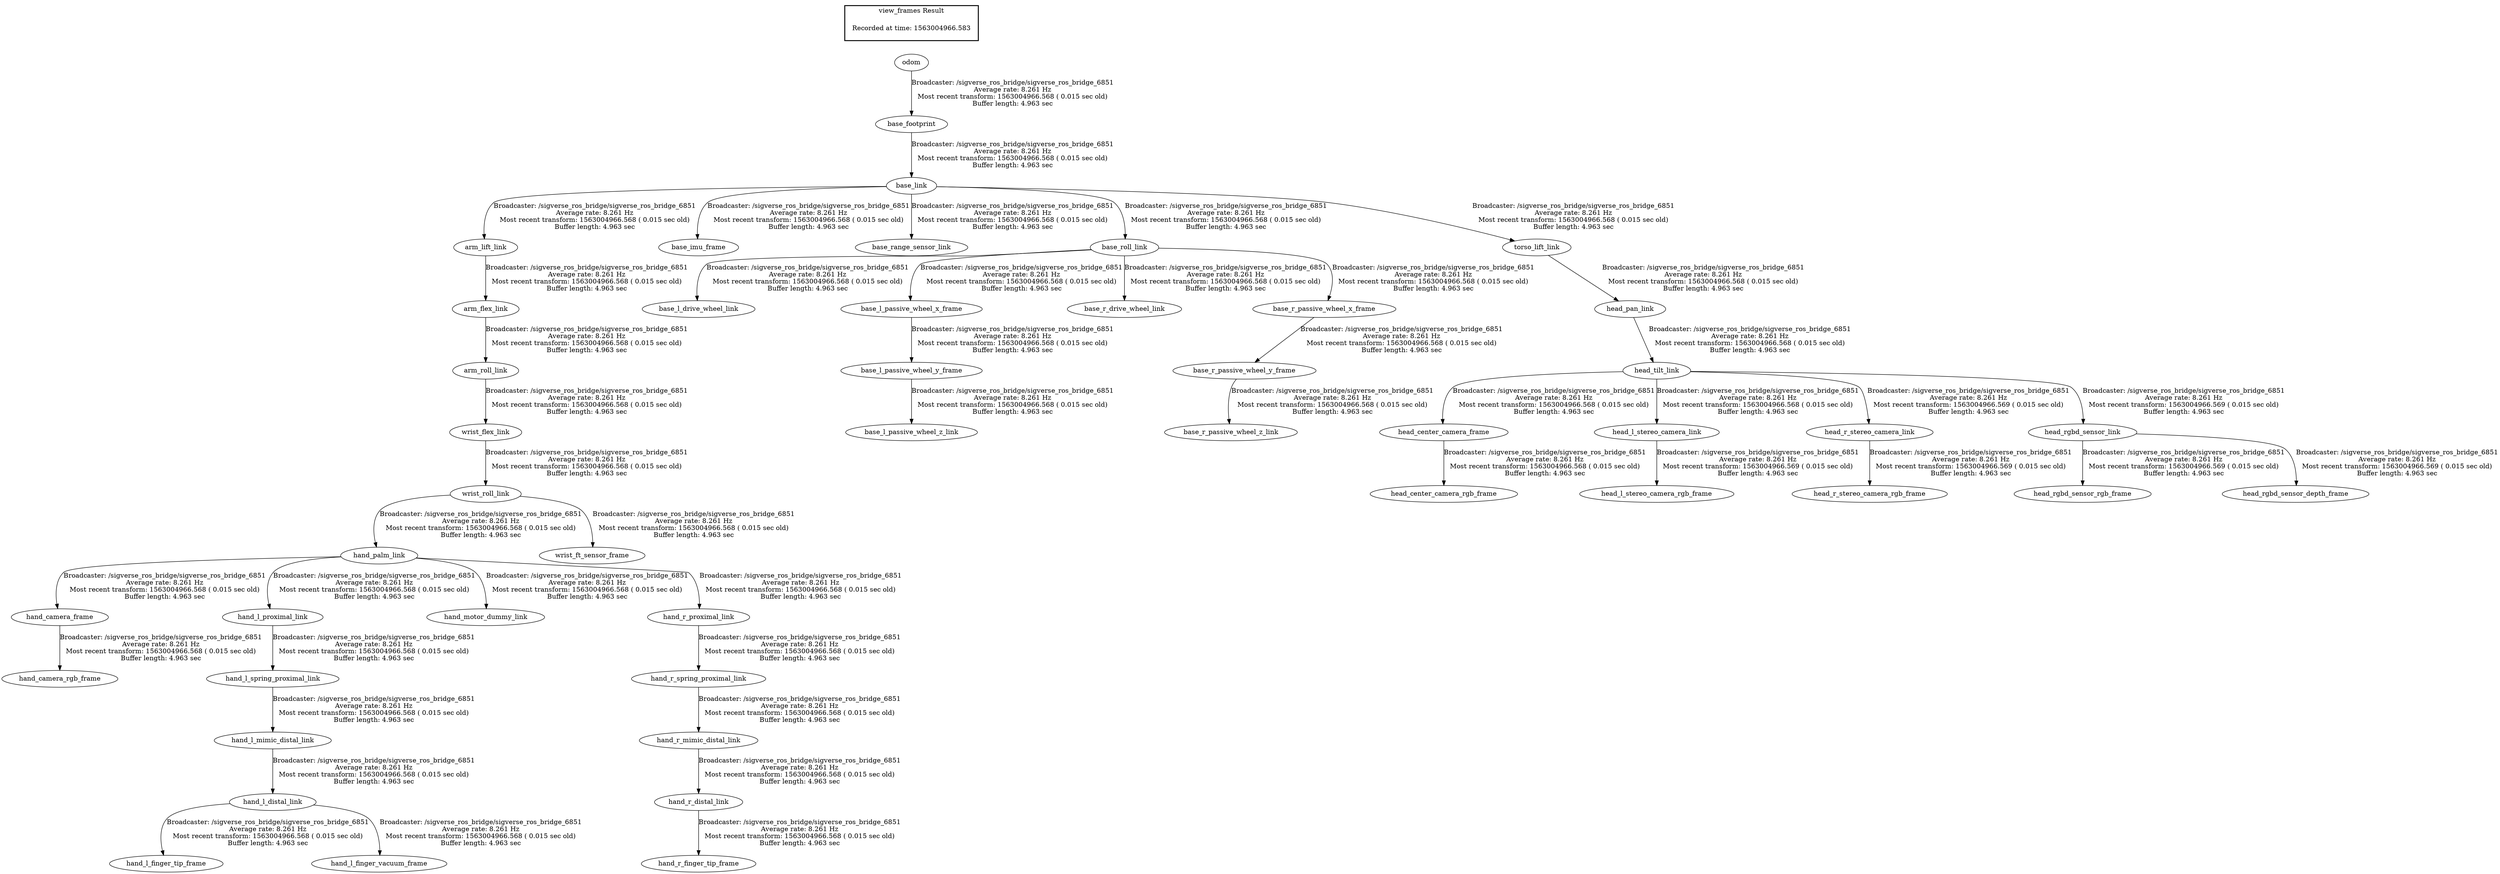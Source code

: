 digraph G {
"odom" -> "base_footprint"[label="Broadcaster: /sigverse_ros_bridge/sigverse_ros_bridge_6851\nAverage rate: 8.261 Hz\nMost recent transform: 1563004966.568 ( 0.015 sec old)\nBuffer length: 4.963 sec\n"];
"base_footprint" -> "base_link"[label="Broadcaster: /sigverse_ros_bridge/sigverse_ros_bridge_6851\nAverage rate: 8.261 Hz\nMost recent transform: 1563004966.568 ( 0.015 sec old)\nBuffer length: 4.963 sec\n"];
"base_link" -> "arm_lift_link"[label="Broadcaster: /sigverse_ros_bridge/sigverse_ros_bridge_6851\nAverage rate: 8.261 Hz\nMost recent transform: 1563004966.568 ( 0.015 sec old)\nBuffer length: 4.963 sec\n"];
"arm_lift_link" -> "arm_flex_link"[label="Broadcaster: /sigverse_ros_bridge/sigverse_ros_bridge_6851\nAverage rate: 8.261 Hz\nMost recent transform: 1563004966.568 ( 0.015 sec old)\nBuffer length: 4.963 sec\n"];
"arm_flex_link" -> "arm_roll_link"[label="Broadcaster: /sigverse_ros_bridge/sigverse_ros_bridge_6851\nAverage rate: 8.261 Hz\nMost recent transform: 1563004966.568 ( 0.015 sec old)\nBuffer length: 4.963 sec\n"];
"arm_roll_link" -> "wrist_flex_link"[label="Broadcaster: /sigverse_ros_bridge/sigverse_ros_bridge_6851\nAverage rate: 8.261 Hz\nMost recent transform: 1563004966.568 ( 0.015 sec old)\nBuffer length: 4.963 sec\n"];
"wrist_flex_link" -> "wrist_roll_link"[label="Broadcaster: /sigverse_ros_bridge/sigverse_ros_bridge_6851\nAverage rate: 8.261 Hz\nMost recent transform: 1563004966.568 ( 0.015 sec old)\nBuffer length: 4.963 sec\n"];
"wrist_roll_link" -> "hand_palm_link"[label="Broadcaster: /sigverse_ros_bridge/sigverse_ros_bridge_6851\nAverage rate: 8.261 Hz\nMost recent transform: 1563004966.568 ( 0.015 sec old)\nBuffer length: 4.963 sec\n"];
"hand_palm_link" -> "hand_camera_frame"[label="Broadcaster: /sigverse_ros_bridge/sigverse_ros_bridge_6851\nAverage rate: 8.261 Hz\nMost recent transform: 1563004966.568 ( 0.015 sec old)\nBuffer length: 4.963 sec\n"];
"hand_camera_frame" -> "hand_camera_rgb_frame"[label="Broadcaster: /sigverse_ros_bridge/sigverse_ros_bridge_6851\nAverage rate: 8.261 Hz\nMost recent transform: 1563004966.568 ( 0.015 sec old)\nBuffer length: 4.963 sec\n"];
"hand_palm_link" -> "hand_l_proximal_link"[label="Broadcaster: /sigverse_ros_bridge/sigverse_ros_bridge_6851\nAverage rate: 8.261 Hz\nMost recent transform: 1563004966.568 ( 0.015 sec old)\nBuffer length: 4.963 sec\n"];
"hand_l_proximal_link" -> "hand_l_spring_proximal_link"[label="Broadcaster: /sigverse_ros_bridge/sigverse_ros_bridge_6851\nAverage rate: 8.261 Hz\nMost recent transform: 1563004966.568 ( 0.015 sec old)\nBuffer length: 4.963 sec\n"];
"hand_l_spring_proximal_link" -> "hand_l_mimic_distal_link"[label="Broadcaster: /sigverse_ros_bridge/sigverse_ros_bridge_6851\nAverage rate: 8.261 Hz\nMost recent transform: 1563004966.568 ( 0.015 sec old)\nBuffer length: 4.963 sec\n"];
"hand_l_mimic_distal_link" -> "hand_l_distal_link"[label="Broadcaster: /sigverse_ros_bridge/sigverse_ros_bridge_6851\nAverage rate: 8.261 Hz\nMost recent transform: 1563004966.568 ( 0.015 sec old)\nBuffer length: 4.963 sec\n"];
"hand_l_distal_link" -> "hand_l_finger_tip_frame"[label="Broadcaster: /sigverse_ros_bridge/sigverse_ros_bridge_6851\nAverage rate: 8.261 Hz\nMost recent transform: 1563004966.568 ( 0.015 sec old)\nBuffer length: 4.963 sec\n"];
"hand_l_distal_link" -> "hand_l_finger_vacuum_frame"[label="Broadcaster: /sigverse_ros_bridge/sigverse_ros_bridge_6851\nAverage rate: 8.261 Hz\nMost recent transform: 1563004966.568 ( 0.015 sec old)\nBuffer length: 4.963 sec\n"];
"hand_palm_link" -> "hand_motor_dummy_link"[label="Broadcaster: /sigverse_ros_bridge/sigverse_ros_bridge_6851\nAverage rate: 8.261 Hz\nMost recent transform: 1563004966.568 ( 0.015 sec old)\nBuffer length: 4.963 sec\n"];
"hand_palm_link" -> "hand_r_proximal_link"[label="Broadcaster: /sigverse_ros_bridge/sigverse_ros_bridge_6851\nAverage rate: 8.261 Hz\nMost recent transform: 1563004966.568 ( 0.015 sec old)\nBuffer length: 4.963 sec\n"];
"hand_r_proximal_link" -> "hand_r_spring_proximal_link"[label="Broadcaster: /sigverse_ros_bridge/sigverse_ros_bridge_6851\nAverage rate: 8.261 Hz\nMost recent transform: 1563004966.568 ( 0.015 sec old)\nBuffer length: 4.963 sec\n"];
"hand_r_spring_proximal_link" -> "hand_r_mimic_distal_link"[label="Broadcaster: /sigverse_ros_bridge/sigverse_ros_bridge_6851\nAverage rate: 8.261 Hz\nMost recent transform: 1563004966.568 ( 0.015 sec old)\nBuffer length: 4.963 sec\n"];
"hand_r_mimic_distal_link" -> "hand_r_distal_link"[label="Broadcaster: /sigverse_ros_bridge/sigverse_ros_bridge_6851\nAverage rate: 8.261 Hz\nMost recent transform: 1563004966.568 ( 0.015 sec old)\nBuffer length: 4.963 sec\n"];
"hand_r_distal_link" -> "hand_r_finger_tip_frame"[label="Broadcaster: /sigverse_ros_bridge/sigverse_ros_bridge_6851\nAverage rate: 8.261 Hz\nMost recent transform: 1563004966.568 ( 0.015 sec old)\nBuffer length: 4.963 sec\n"];
"wrist_roll_link" -> "wrist_ft_sensor_frame"[label="Broadcaster: /sigverse_ros_bridge/sigverse_ros_bridge_6851\nAverage rate: 8.261 Hz\nMost recent transform: 1563004966.568 ( 0.015 sec old)\nBuffer length: 4.963 sec\n"];
"base_link" -> "base_imu_frame"[label="Broadcaster: /sigverse_ros_bridge/sigverse_ros_bridge_6851\nAverage rate: 8.261 Hz\nMost recent transform: 1563004966.568 ( 0.015 sec old)\nBuffer length: 4.963 sec\n"];
"base_link" -> "base_range_sensor_link"[label="Broadcaster: /sigverse_ros_bridge/sigverse_ros_bridge_6851\nAverage rate: 8.261 Hz\nMost recent transform: 1563004966.568 ( 0.015 sec old)\nBuffer length: 4.963 sec\n"];
"base_link" -> "base_roll_link"[label="Broadcaster: /sigverse_ros_bridge/sigverse_ros_bridge_6851\nAverage rate: 8.261 Hz\nMost recent transform: 1563004966.568 ( 0.015 sec old)\nBuffer length: 4.963 sec\n"];
"base_roll_link" -> "base_l_drive_wheel_link"[label="Broadcaster: /sigverse_ros_bridge/sigverse_ros_bridge_6851\nAverage rate: 8.261 Hz\nMost recent transform: 1563004966.568 ( 0.015 sec old)\nBuffer length: 4.963 sec\n"];
"base_roll_link" -> "base_l_passive_wheel_x_frame"[label="Broadcaster: /sigverse_ros_bridge/sigverse_ros_bridge_6851\nAverage rate: 8.261 Hz\nMost recent transform: 1563004966.568 ( 0.015 sec old)\nBuffer length: 4.963 sec\n"];
"base_l_passive_wheel_x_frame" -> "base_l_passive_wheel_y_frame"[label="Broadcaster: /sigverse_ros_bridge/sigverse_ros_bridge_6851\nAverage rate: 8.261 Hz\nMost recent transform: 1563004966.568 ( 0.015 sec old)\nBuffer length: 4.963 sec\n"];
"base_l_passive_wheel_y_frame" -> "base_l_passive_wheel_z_link"[label="Broadcaster: /sigverse_ros_bridge/sigverse_ros_bridge_6851\nAverage rate: 8.261 Hz\nMost recent transform: 1563004966.568 ( 0.015 sec old)\nBuffer length: 4.963 sec\n"];
"base_roll_link" -> "base_r_drive_wheel_link"[label="Broadcaster: /sigverse_ros_bridge/sigverse_ros_bridge_6851\nAverage rate: 8.261 Hz\nMost recent transform: 1563004966.568 ( 0.015 sec old)\nBuffer length: 4.963 sec\n"];
"base_roll_link" -> "base_r_passive_wheel_x_frame"[label="Broadcaster: /sigverse_ros_bridge/sigverse_ros_bridge_6851\nAverage rate: 8.261 Hz\nMost recent transform: 1563004966.568 ( 0.015 sec old)\nBuffer length: 4.963 sec\n"];
"base_r_passive_wheel_x_frame" -> "base_r_passive_wheel_y_frame"[label="Broadcaster: /sigverse_ros_bridge/sigverse_ros_bridge_6851\nAverage rate: 8.261 Hz\nMost recent transform: 1563004966.568 ( 0.015 sec old)\nBuffer length: 4.963 sec\n"];
"base_r_passive_wheel_y_frame" -> "base_r_passive_wheel_z_link"[label="Broadcaster: /sigverse_ros_bridge/sigverse_ros_bridge_6851\nAverage rate: 8.261 Hz\nMost recent transform: 1563004966.568 ( 0.015 sec old)\nBuffer length: 4.963 sec\n"];
"base_link" -> "torso_lift_link"[label="Broadcaster: /sigverse_ros_bridge/sigverse_ros_bridge_6851\nAverage rate: 8.261 Hz\nMost recent transform: 1563004966.568 ( 0.015 sec old)\nBuffer length: 4.963 sec\n"];
"torso_lift_link" -> "head_pan_link"[label="Broadcaster: /sigverse_ros_bridge/sigverse_ros_bridge_6851\nAverage rate: 8.261 Hz\nMost recent transform: 1563004966.568 ( 0.015 sec old)\nBuffer length: 4.963 sec\n"];
"head_pan_link" -> "head_tilt_link"[label="Broadcaster: /sigverse_ros_bridge/sigverse_ros_bridge_6851\nAverage rate: 8.261 Hz\nMost recent transform: 1563004966.568 ( 0.015 sec old)\nBuffer length: 4.963 sec\n"];
"head_tilt_link" -> "head_center_camera_frame"[label="Broadcaster: /sigverse_ros_bridge/sigverse_ros_bridge_6851\nAverage rate: 8.261 Hz\nMost recent transform: 1563004966.568 ( 0.015 sec old)\nBuffer length: 4.963 sec\n"];
"head_center_camera_frame" -> "head_center_camera_rgb_frame"[label="Broadcaster: /sigverse_ros_bridge/sigverse_ros_bridge_6851\nAverage rate: 8.261 Hz\nMost recent transform: 1563004966.568 ( 0.015 sec old)\nBuffer length: 4.963 sec\n"];
"head_tilt_link" -> "head_l_stereo_camera_link"[label="Broadcaster: /sigverse_ros_bridge/sigverse_ros_bridge_6851\nAverage rate: 8.261 Hz\nMost recent transform: 1563004966.568 ( 0.015 sec old)\nBuffer length: 4.963 sec\n"];
"head_l_stereo_camera_link" -> "head_l_stereo_camera_rgb_frame"[label="Broadcaster: /sigverse_ros_bridge/sigverse_ros_bridge_6851\nAverage rate: 8.261 Hz\nMost recent transform: 1563004966.569 ( 0.015 sec old)\nBuffer length: 4.963 sec\n"];
"head_tilt_link" -> "head_r_stereo_camera_link"[label="Broadcaster: /sigverse_ros_bridge/sigverse_ros_bridge_6851\nAverage rate: 8.261 Hz\nMost recent transform: 1563004966.569 ( 0.015 sec old)\nBuffer length: 4.963 sec\n"];
"head_r_stereo_camera_link" -> "head_r_stereo_camera_rgb_frame"[label="Broadcaster: /sigverse_ros_bridge/sigverse_ros_bridge_6851\nAverage rate: 8.261 Hz\nMost recent transform: 1563004966.569 ( 0.015 sec old)\nBuffer length: 4.963 sec\n"];
"head_tilt_link" -> "head_rgbd_sensor_link"[label="Broadcaster: /sigverse_ros_bridge/sigverse_ros_bridge_6851\nAverage rate: 8.261 Hz\nMost recent transform: 1563004966.569 ( 0.015 sec old)\nBuffer length: 4.963 sec\n"];
"head_rgbd_sensor_link" -> "head_rgbd_sensor_rgb_frame"[label="Broadcaster: /sigverse_ros_bridge/sigverse_ros_bridge_6851\nAverage rate: 8.261 Hz\nMost recent transform: 1563004966.569 ( 0.015 sec old)\nBuffer length: 4.963 sec\n"];
"head_rgbd_sensor_link" -> "head_rgbd_sensor_depth_frame"[label="Broadcaster: /sigverse_ros_bridge/sigverse_ros_bridge_6851\nAverage rate: 8.261 Hz\nMost recent transform: 1563004966.569 ( 0.015 sec old)\nBuffer length: 4.963 sec\n"];
edge [style=invis];
 subgraph cluster_legend { style=bold; color=black; label ="view_frames Result";
"Recorded at time: 1563004966.583"[ shape=plaintext ] ;
 }->"odom";
}